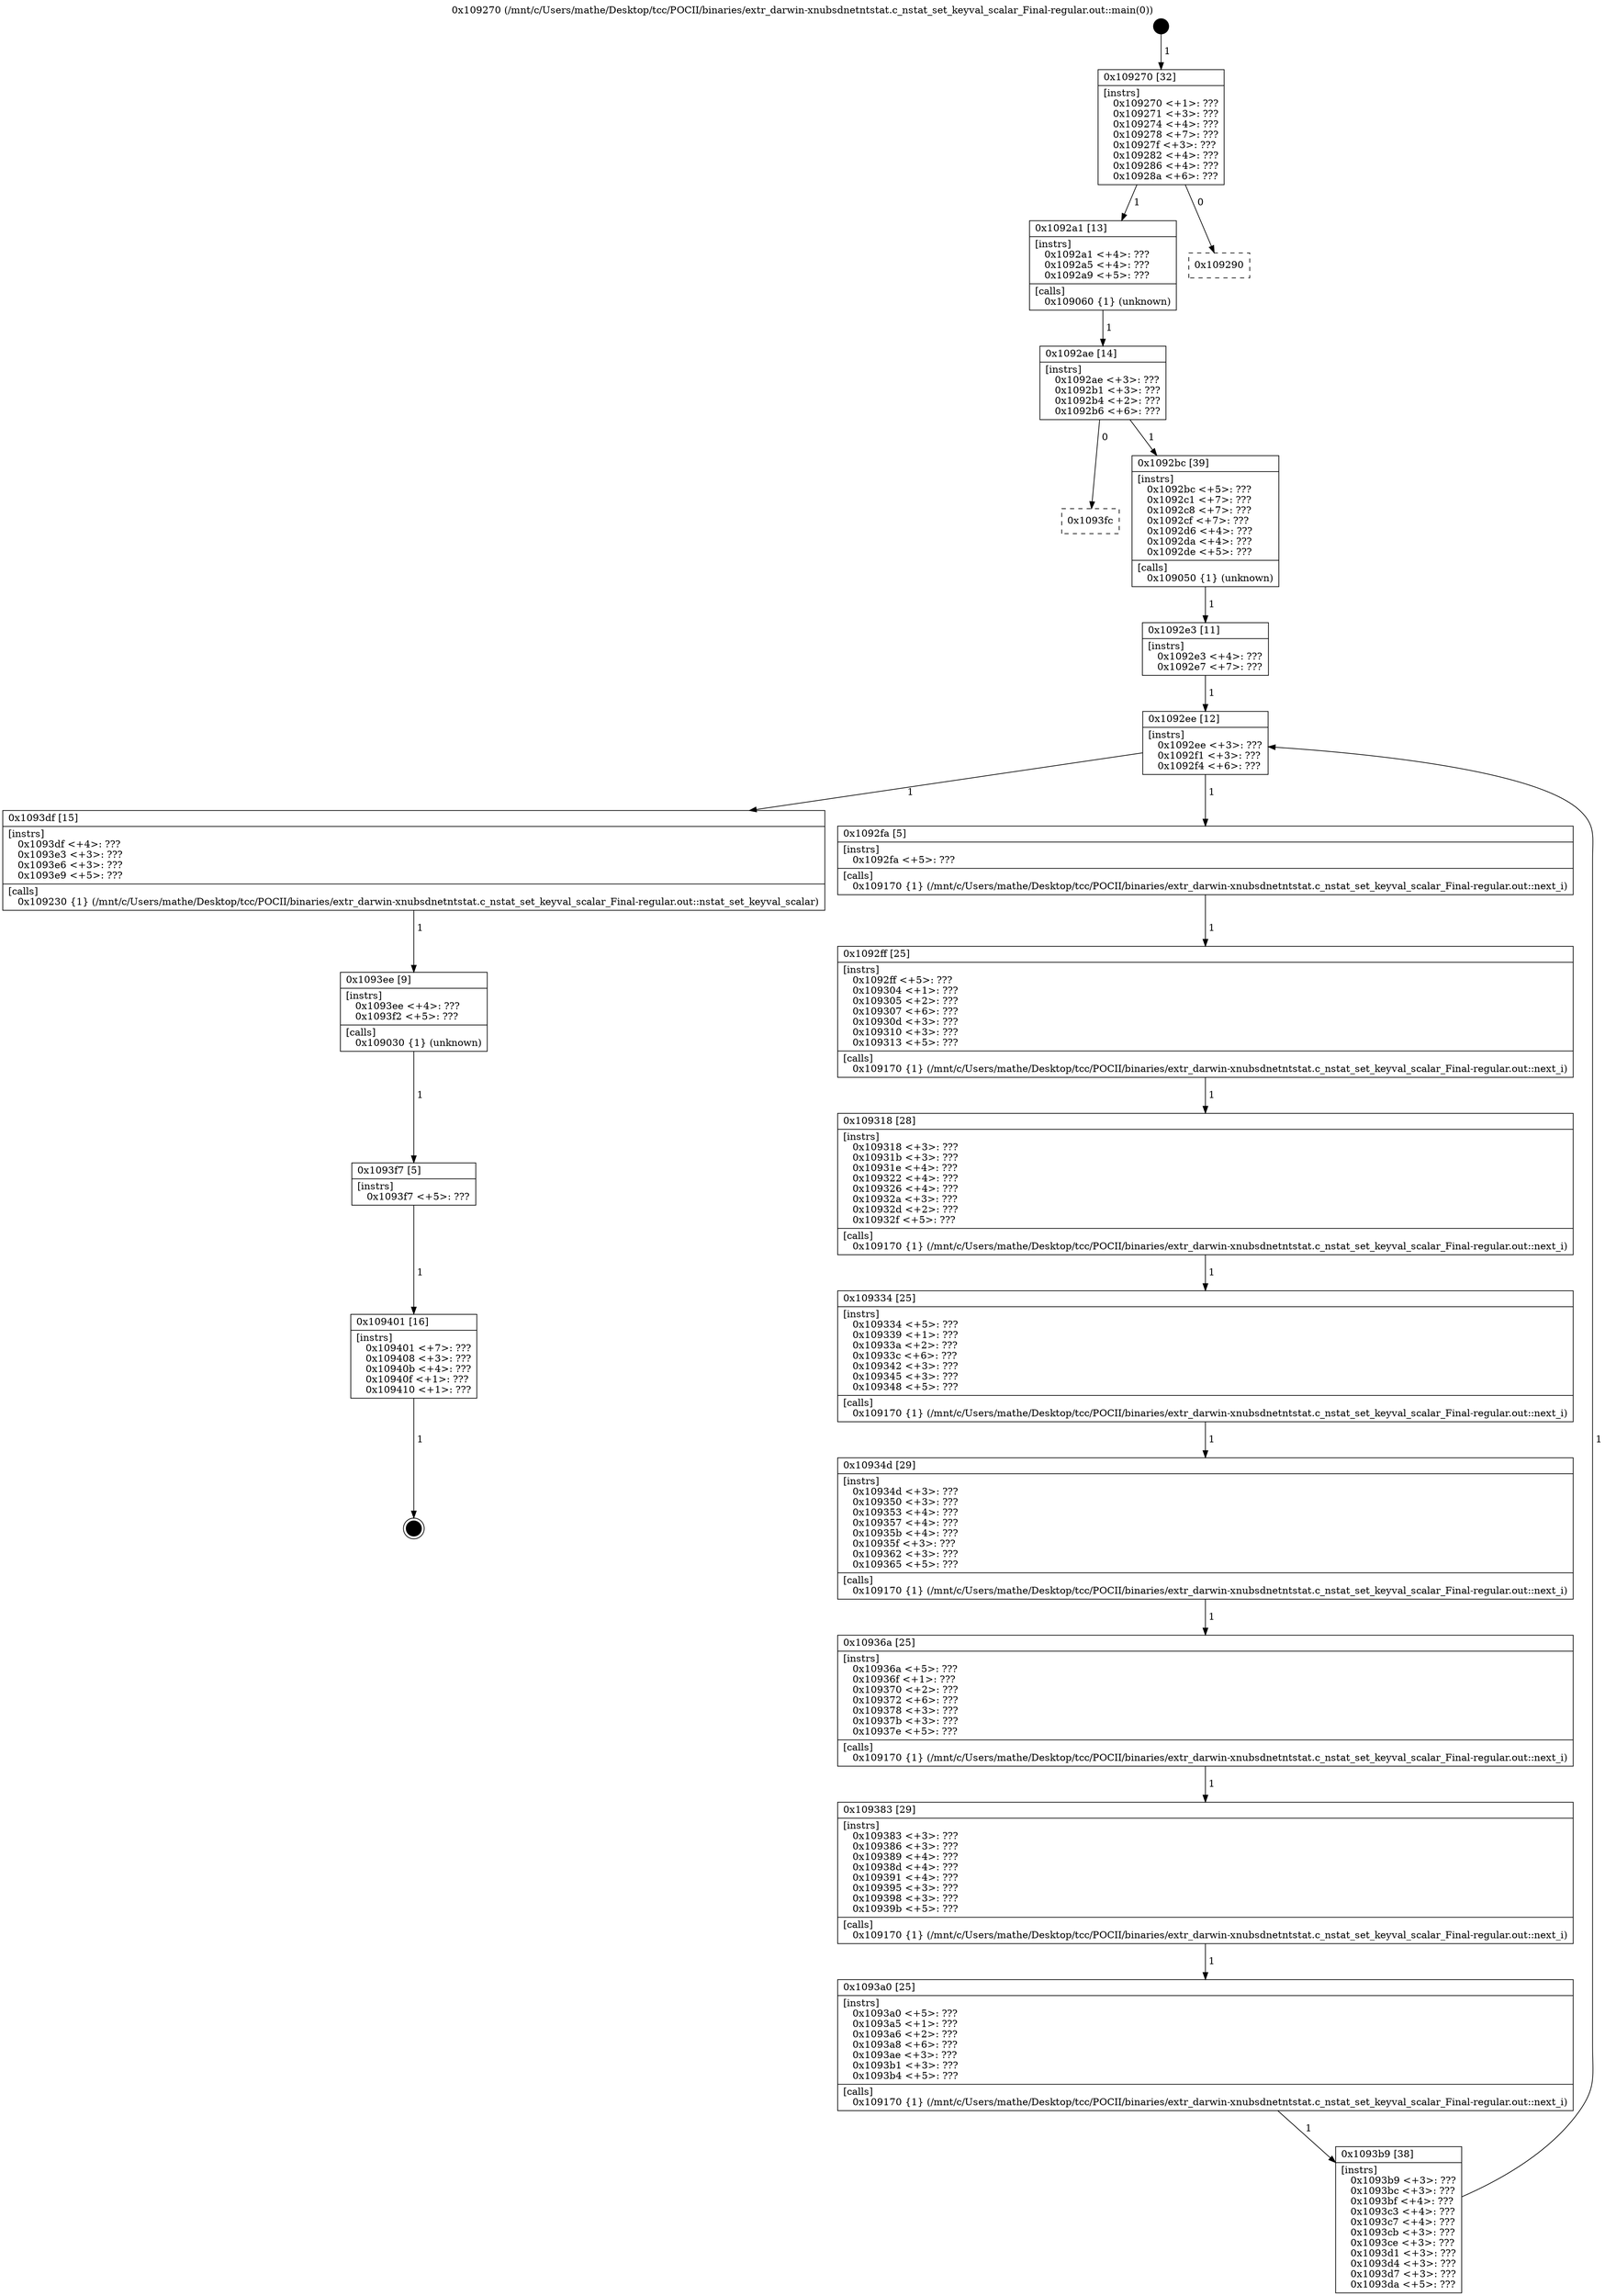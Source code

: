digraph "0x109270" {
  label = "0x109270 (/mnt/c/Users/mathe/Desktop/tcc/POCII/binaries/extr_darwin-xnubsdnetntstat.c_nstat_set_keyval_scalar_Final-regular.out::main(0))"
  labelloc = "t"
  node[shape=record]

  Entry [label="",width=0.3,height=0.3,shape=circle,fillcolor=black,style=filled]
  "0x109270" [label="{
     0x109270 [32]\l
     | [instrs]\l
     &nbsp;&nbsp;0x109270 \<+1\>: ???\l
     &nbsp;&nbsp;0x109271 \<+3\>: ???\l
     &nbsp;&nbsp;0x109274 \<+4\>: ???\l
     &nbsp;&nbsp;0x109278 \<+7\>: ???\l
     &nbsp;&nbsp;0x10927f \<+3\>: ???\l
     &nbsp;&nbsp;0x109282 \<+4\>: ???\l
     &nbsp;&nbsp;0x109286 \<+4\>: ???\l
     &nbsp;&nbsp;0x10928a \<+6\>: ???\l
  }"]
  "0x1092a1" [label="{
     0x1092a1 [13]\l
     | [instrs]\l
     &nbsp;&nbsp;0x1092a1 \<+4\>: ???\l
     &nbsp;&nbsp;0x1092a5 \<+4\>: ???\l
     &nbsp;&nbsp;0x1092a9 \<+5\>: ???\l
     | [calls]\l
     &nbsp;&nbsp;0x109060 \{1\} (unknown)\l
  }"]
  "0x109290" [label="{
     0x109290\l
  }", style=dashed]
  "0x1092ae" [label="{
     0x1092ae [14]\l
     | [instrs]\l
     &nbsp;&nbsp;0x1092ae \<+3\>: ???\l
     &nbsp;&nbsp;0x1092b1 \<+3\>: ???\l
     &nbsp;&nbsp;0x1092b4 \<+2\>: ???\l
     &nbsp;&nbsp;0x1092b6 \<+6\>: ???\l
  }"]
  "0x1093fc" [label="{
     0x1093fc\l
  }", style=dashed]
  "0x1092bc" [label="{
     0x1092bc [39]\l
     | [instrs]\l
     &nbsp;&nbsp;0x1092bc \<+5\>: ???\l
     &nbsp;&nbsp;0x1092c1 \<+7\>: ???\l
     &nbsp;&nbsp;0x1092c8 \<+7\>: ???\l
     &nbsp;&nbsp;0x1092cf \<+7\>: ???\l
     &nbsp;&nbsp;0x1092d6 \<+4\>: ???\l
     &nbsp;&nbsp;0x1092da \<+4\>: ???\l
     &nbsp;&nbsp;0x1092de \<+5\>: ???\l
     | [calls]\l
     &nbsp;&nbsp;0x109050 \{1\} (unknown)\l
  }"]
  Exit [label="",width=0.3,height=0.3,shape=circle,fillcolor=black,style=filled,peripheries=2]
  "0x1092ee" [label="{
     0x1092ee [12]\l
     | [instrs]\l
     &nbsp;&nbsp;0x1092ee \<+3\>: ???\l
     &nbsp;&nbsp;0x1092f1 \<+3\>: ???\l
     &nbsp;&nbsp;0x1092f4 \<+6\>: ???\l
  }"]
  "0x1093df" [label="{
     0x1093df [15]\l
     | [instrs]\l
     &nbsp;&nbsp;0x1093df \<+4\>: ???\l
     &nbsp;&nbsp;0x1093e3 \<+3\>: ???\l
     &nbsp;&nbsp;0x1093e6 \<+3\>: ???\l
     &nbsp;&nbsp;0x1093e9 \<+5\>: ???\l
     | [calls]\l
     &nbsp;&nbsp;0x109230 \{1\} (/mnt/c/Users/mathe/Desktop/tcc/POCII/binaries/extr_darwin-xnubsdnetntstat.c_nstat_set_keyval_scalar_Final-regular.out::nstat_set_keyval_scalar)\l
  }"]
  "0x1092fa" [label="{
     0x1092fa [5]\l
     | [instrs]\l
     &nbsp;&nbsp;0x1092fa \<+5\>: ???\l
     | [calls]\l
     &nbsp;&nbsp;0x109170 \{1\} (/mnt/c/Users/mathe/Desktop/tcc/POCII/binaries/extr_darwin-xnubsdnetntstat.c_nstat_set_keyval_scalar_Final-regular.out::next_i)\l
  }"]
  "0x1092ff" [label="{
     0x1092ff [25]\l
     | [instrs]\l
     &nbsp;&nbsp;0x1092ff \<+5\>: ???\l
     &nbsp;&nbsp;0x109304 \<+1\>: ???\l
     &nbsp;&nbsp;0x109305 \<+2\>: ???\l
     &nbsp;&nbsp;0x109307 \<+6\>: ???\l
     &nbsp;&nbsp;0x10930d \<+3\>: ???\l
     &nbsp;&nbsp;0x109310 \<+3\>: ???\l
     &nbsp;&nbsp;0x109313 \<+5\>: ???\l
     | [calls]\l
     &nbsp;&nbsp;0x109170 \{1\} (/mnt/c/Users/mathe/Desktop/tcc/POCII/binaries/extr_darwin-xnubsdnetntstat.c_nstat_set_keyval_scalar_Final-regular.out::next_i)\l
  }"]
  "0x109318" [label="{
     0x109318 [28]\l
     | [instrs]\l
     &nbsp;&nbsp;0x109318 \<+3\>: ???\l
     &nbsp;&nbsp;0x10931b \<+3\>: ???\l
     &nbsp;&nbsp;0x10931e \<+4\>: ???\l
     &nbsp;&nbsp;0x109322 \<+4\>: ???\l
     &nbsp;&nbsp;0x109326 \<+4\>: ???\l
     &nbsp;&nbsp;0x10932a \<+3\>: ???\l
     &nbsp;&nbsp;0x10932d \<+2\>: ???\l
     &nbsp;&nbsp;0x10932f \<+5\>: ???\l
     | [calls]\l
     &nbsp;&nbsp;0x109170 \{1\} (/mnt/c/Users/mathe/Desktop/tcc/POCII/binaries/extr_darwin-xnubsdnetntstat.c_nstat_set_keyval_scalar_Final-regular.out::next_i)\l
  }"]
  "0x109334" [label="{
     0x109334 [25]\l
     | [instrs]\l
     &nbsp;&nbsp;0x109334 \<+5\>: ???\l
     &nbsp;&nbsp;0x109339 \<+1\>: ???\l
     &nbsp;&nbsp;0x10933a \<+2\>: ???\l
     &nbsp;&nbsp;0x10933c \<+6\>: ???\l
     &nbsp;&nbsp;0x109342 \<+3\>: ???\l
     &nbsp;&nbsp;0x109345 \<+3\>: ???\l
     &nbsp;&nbsp;0x109348 \<+5\>: ???\l
     | [calls]\l
     &nbsp;&nbsp;0x109170 \{1\} (/mnt/c/Users/mathe/Desktop/tcc/POCII/binaries/extr_darwin-xnubsdnetntstat.c_nstat_set_keyval_scalar_Final-regular.out::next_i)\l
  }"]
  "0x10934d" [label="{
     0x10934d [29]\l
     | [instrs]\l
     &nbsp;&nbsp;0x10934d \<+3\>: ???\l
     &nbsp;&nbsp;0x109350 \<+3\>: ???\l
     &nbsp;&nbsp;0x109353 \<+4\>: ???\l
     &nbsp;&nbsp;0x109357 \<+4\>: ???\l
     &nbsp;&nbsp;0x10935b \<+4\>: ???\l
     &nbsp;&nbsp;0x10935f \<+3\>: ???\l
     &nbsp;&nbsp;0x109362 \<+3\>: ???\l
     &nbsp;&nbsp;0x109365 \<+5\>: ???\l
     | [calls]\l
     &nbsp;&nbsp;0x109170 \{1\} (/mnt/c/Users/mathe/Desktop/tcc/POCII/binaries/extr_darwin-xnubsdnetntstat.c_nstat_set_keyval_scalar_Final-regular.out::next_i)\l
  }"]
  "0x10936a" [label="{
     0x10936a [25]\l
     | [instrs]\l
     &nbsp;&nbsp;0x10936a \<+5\>: ???\l
     &nbsp;&nbsp;0x10936f \<+1\>: ???\l
     &nbsp;&nbsp;0x109370 \<+2\>: ???\l
     &nbsp;&nbsp;0x109372 \<+6\>: ???\l
     &nbsp;&nbsp;0x109378 \<+3\>: ???\l
     &nbsp;&nbsp;0x10937b \<+3\>: ???\l
     &nbsp;&nbsp;0x10937e \<+5\>: ???\l
     | [calls]\l
     &nbsp;&nbsp;0x109170 \{1\} (/mnt/c/Users/mathe/Desktop/tcc/POCII/binaries/extr_darwin-xnubsdnetntstat.c_nstat_set_keyval_scalar_Final-regular.out::next_i)\l
  }"]
  "0x109383" [label="{
     0x109383 [29]\l
     | [instrs]\l
     &nbsp;&nbsp;0x109383 \<+3\>: ???\l
     &nbsp;&nbsp;0x109386 \<+3\>: ???\l
     &nbsp;&nbsp;0x109389 \<+4\>: ???\l
     &nbsp;&nbsp;0x10938d \<+4\>: ???\l
     &nbsp;&nbsp;0x109391 \<+4\>: ???\l
     &nbsp;&nbsp;0x109395 \<+3\>: ???\l
     &nbsp;&nbsp;0x109398 \<+3\>: ???\l
     &nbsp;&nbsp;0x10939b \<+5\>: ???\l
     | [calls]\l
     &nbsp;&nbsp;0x109170 \{1\} (/mnt/c/Users/mathe/Desktop/tcc/POCII/binaries/extr_darwin-xnubsdnetntstat.c_nstat_set_keyval_scalar_Final-regular.out::next_i)\l
  }"]
  "0x1093a0" [label="{
     0x1093a0 [25]\l
     | [instrs]\l
     &nbsp;&nbsp;0x1093a0 \<+5\>: ???\l
     &nbsp;&nbsp;0x1093a5 \<+1\>: ???\l
     &nbsp;&nbsp;0x1093a6 \<+2\>: ???\l
     &nbsp;&nbsp;0x1093a8 \<+6\>: ???\l
     &nbsp;&nbsp;0x1093ae \<+3\>: ???\l
     &nbsp;&nbsp;0x1093b1 \<+3\>: ???\l
     &nbsp;&nbsp;0x1093b4 \<+5\>: ???\l
     | [calls]\l
     &nbsp;&nbsp;0x109170 \{1\} (/mnt/c/Users/mathe/Desktop/tcc/POCII/binaries/extr_darwin-xnubsdnetntstat.c_nstat_set_keyval_scalar_Final-regular.out::next_i)\l
  }"]
  "0x1093b9" [label="{
     0x1093b9 [38]\l
     | [instrs]\l
     &nbsp;&nbsp;0x1093b9 \<+3\>: ???\l
     &nbsp;&nbsp;0x1093bc \<+3\>: ???\l
     &nbsp;&nbsp;0x1093bf \<+4\>: ???\l
     &nbsp;&nbsp;0x1093c3 \<+4\>: ???\l
     &nbsp;&nbsp;0x1093c7 \<+4\>: ???\l
     &nbsp;&nbsp;0x1093cb \<+3\>: ???\l
     &nbsp;&nbsp;0x1093ce \<+3\>: ???\l
     &nbsp;&nbsp;0x1093d1 \<+3\>: ???\l
     &nbsp;&nbsp;0x1093d4 \<+3\>: ???\l
     &nbsp;&nbsp;0x1093d7 \<+3\>: ???\l
     &nbsp;&nbsp;0x1093da \<+5\>: ???\l
  }"]
  "0x1092e3" [label="{
     0x1092e3 [11]\l
     | [instrs]\l
     &nbsp;&nbsp;0x1092e3 \<+4\>: ???\l
     &nbsp;&nbsp;0x1092e7 \<+7\>: ???\l
  }"]
  "0x1093ee" [label="{
     0x1093ee [9]\l
     | [instrs]\l
     &nbsp;&nbsp;0x1093ee \<+4\>: ???\l
     &nbsp;&nbsp;0x1093f2 \<+5\>: ???\l
     | [calls]\l
     &nbsp;&nbsp;0x109030 \{1\} (unknown)\l
  }"]
  "0x1093f7" [label="{
     0x1093f7 [5]\l
     | [instrs]\l
     &nbsp;&nbsp;0x1093f7 \<+5\>: ???\l
  }"]
  "0x109401" [label="{
     0x109401 [16]\l
     | [instrs]\l
     &nbsp;&nbsp;0x109401 \<+7\>: ???\l
     &nbsp;&nbsp;0x109408 \<+3\>: ???\l
     &nbsp;&nbsp;0x10940b \<+4\>: ???\l
     &nbsp;&nbsp;0x10940f \<+1\>: ???\l
     &nbsp;&nbsp;0x109410 \<+1\>: ???\l
  }"]
  Entry -> "0x109270" [label=" 1"]
  "0x109270" -> "0x1092a1" [label=" 1"]
  "0x109270" -> "0x109290" [label=" 0"]
  "0x1092a1" -> "0x1092ae" [label=" 1"]
  "0x1092ae" -> "0x1093fc" [label=" 0"]
  "0x1092ae" -> "0x1092bc" [label=" 1"]
  "0x109401" -> Exit [label=" 1"]
  "0x1092bc" -> "0x1092e3" [label=" 1"]
  "0x1092ee" -> "0x1093df" [label=" 1"]
  "0x1092ee" -> "0x1092fa" [label=" 1"]
  "0x1092fa" -> "0x1092ff" [label=" 1"]
  "0x1092ff" -> "0x109318" [label=" 1"]
  "0x109318" -> "0x109334" [label=" 1"]
  "0x109334" -> "0x10934d" [label=" 1"]
  "0x10934d" -> "0x10936a" [label=" 1"]
  "0x10936a" -> "0x109383" [label=" 1"]
  "0x109383" -> "0x1093a0" [label=" 1"]
  "0x1093a0" -> "0x1093b9" [label=" 1"]
  "0x1092e3" -> "0x1092ee" [label=" 1"]
  "0x1093b9" -> "0x1092ee" [label=" 1"]
  "0x1093df" -> "0x1093ee" [label=" 1"]
  "0x1093ee" -> "0x1093f7" [label=" 1"]
  "0x1093f7" -> "0x109401" [label=" 1"]
}
